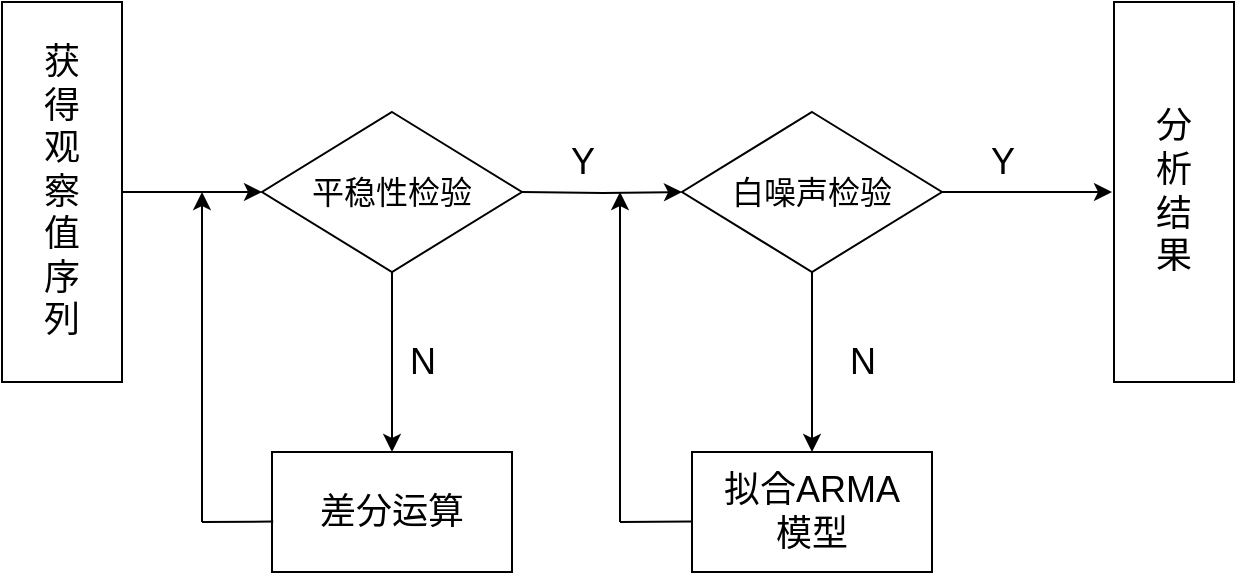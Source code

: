 <mxfile version="20.8.16" type="device"><diagram name="第 1 页" id="CXw3S2CRd3xNpwZ0f3NF"><mxGraphModel dx="1036" dy="606" grid="1" gridSize="10" guides="1" tooltips="1" connect="1" arrows="1" fold="1" page="1" pageScale="1" pageWidth="827" pageHeight="1169" math="0" shadow="0"><root><mxCell id="0"/><mxCell id="1" parent="0"/><mxCell id="VsQDnbPlN0-4TXwCk6IP-5" value="" style="edgeStyle=orthogonalEdgeStyle;rounded=0;orthogonalLoop=1;jettySize=auto;html=1;fontSize=18;" edge="1" parent="1" source="VsQDnbPlN0-4TXwCk6IP-1" target="VsQDnbPlN0-4TXwCk6IP-4"><mxGeometry relative="1" as="geometry"/></mxCell><mxCell id="VsQDnbPlN0-4TXwCk6IP-1" value="&lt;font style=&quot;font-size: 18px;&quot;&gt;获&lt;br&gt;得&lt;br&gt;观&lt;br&gt;察&lt;br&gt;值&lt;br&gt;序&lt;br&gt;列&lt;/font&gt;" style="rounded=0;whiteSpace=wrap;html=1;" vertex="1" parent="1"><mxGeometry x="150" y="170" width="60" height="190" as="geometry"/></mxCell><mxCell id="VsQDnbPlN0-4TXwCk6IP-7" value="" style="edgeStyle=orthogonalEdgeStyle;rounded=0;orthogonalLoop=1;jettySize=auto;html=1;fontSize=18;" edge="1" parent="1" target="VsQDnbPlN0-4TXwCk6IP-6"><mxGeometry relative="1" as="geometry"><mxPoint x="410" y="265" as="sourcePoint"/></mxGeometry></mxCell><mxCell id="VsQDnbPlN0-4TXwCk6IP-12" value="" style="edgeStyle=orthogonalEdgeStyle;rounded=0;orthogonalLoop=1;jettySize=auto;html=1;fontSize=16;" edge="1" parent="1" source="VsQDnbPlN0-4TXwCk6IP-4" target="VsQDnbPlN0-4TXwCk6IP-11"><mxGeometry relative="1" as="geometry"/></mxCell><mxCell id="VsQDnbPlN0-4TXwCk6IP-4" value="&lt;font style=&quot;font-size: 16px;&quot;&gt;平稳性检验&lt;/font&gt;" style="rhombus;whiteSpace=wrap;html=1;rounded=0;" vertex="1" parent="1"><mxGeometry x="280" y="225" width="130" height="80" as="geometry"/></mxCell><mxCell id="VsQDnbPlN0-4TXwCk6IP-9" value="" style="edgeStyle=orthogonalEdgeStyle;rounded=0;orthogonalLoop=1;jettySize=auto;html=1;fontSize=16;" edge="1" parent="1" source="VsQDnbPlN0-4TXwCk6IP-6"><mxGeometry relative="1" as="geometry"><mxPoint x="705" y="265" as="targetPoint"/></mxGeometry></mxCell><mxCell id="VsQDnbPlN0-4TXwCk6IP-14" value="" style="edgeStyle=orthogonalEdgeStyle;rounded=0;orthogonalLoop=1;jettySize=auto;html=1;fontSize=18;" edge="1" parent="1" source="VsQDnbPlN0-4TXwCk6IP-6" target="VsQDnbPlN0-4TXwCk6IP-13"><mxGeometry relative="1" as="geometry"/></mxCell><mxCell id="VsQDnbPlN0-4TXwCk6IP-6" value="&lt;font style=&quot;font-size: 16px;&quot;&gt;白噪声检验&lt;/font&gt;" style="rhombus;whiteSpace=wrap;html=1;rounded=0;" vertex="1" parent="1"><mxGeometry x="490" y="225" width="130" height="80" as="geometry"/></mxCell><mxCell id="VsQDnbPlN0-4TXwCk6IP-10" value="&lt;span style=&quot;font-size: 18px;&quot;&gt;分&lt;br&gt;析&lt;br&gt;结&lt;br&gt;果&lt;/span&gt;" style="rounded=0;whiteSpace=wrap;html=1;" vertex="1" parent="1"><mxGeometry x="706" y="170" width="60" height="190" as="geometry"/></mxCell><mxCell id="VsQDnbPlN0-4TXwCk6IP-11" value="&lt;font style=&quot;font-size: 18px;&quot;&gt;差分运算&lt;/font&gt;" style="rounded=0;whiteSpace=wrap;html=1;" vertex="1" parent="1"><mxGeometry x="285" y="395" width="120" height="60" as="geometry"/></mxCell><mxCell id="VsQDnbPlN0-4TXwCk6IP-13" value="&lt;font style=&quot;font-size: 18px;&quot;&gt;拟合ARMA&lt;br&gt;模型&lt;/font&gt;" style="whiteSpace=wrap;html=1;rounded=0;" vertex="1" parent="1"><mxGeometry x="495" y="395" width="120" height="60" as="geometry"/></mxCell><mxCell id="VsQDnbPlN0-4TXwCk6IP-18" value="" style="endArrow=classic;html=1;rounded=0;fontSize=18;" edge="1" parent="1"><mxGeometry width="50" height="50" relative="1" as="geometry"><mxPoint x="250" y="430" as="sourcePoint"/><mxPoint x="250" y="265" as="targetPoint"/></mxGeometry></mxCell><mxCell id="VsQDnbPlN0-4TXwCk6IP-19" value="" style="endArrow=none;html=1;rounded=0;fontSize=18;entryX=0.005;entryY=0.58;entryDx=0;entryDy=0;entryPerimeter=0;" edge="1" parent="1" target="VsQDnbPlN0-4TXwCk6IP-11"><mxGeometry width="50" height="50" relative="1" as="geometry"><mxPoint x="250" y="430" as="sourcePoint"/><mxPoint x="280" y="430" as="targetPoint"/></mxGeometry></mxCell><mxCell id="VsQDnbPlN0-4TXwCk6IP-20" value="" style="endArrow=classic;html=1;rounded=0;fontSize=18;" edge="1" parent="1"><mxGeometry width="50" height="50" relative="1" as="geometry"><mxPoint x="459" y="430" as="sourcePoint"/><mxPoint x="459" y="265" as="targetPoint"/></mxGeometry></mxCell><mxCell id="VsQDnbPlN0-4TXwCk6IP-21" value="" style="endArrow=none;html=1;rounded=0;fontSize=18;entryX=0.005;entryY=0.58;entryDx=0;entryDy=0;entryPerimeter=0;" edge="1" parent="1"><mxGeometry width="50" height="50" relative="1" as="geometry"><mxPoint x="459" y="430" as="sourcePoint"/><mxPoint x="494.6" y="429.8" as="targetPoint"/></mxGeometry></mxCell><mxCell id="VsQDnbPlN0-4TXwCk6IP-22" value="Y" style="text;html=1;align=center;verticalAlign=middle;resizable=0;points=[];autosize=1;strokeColor=none;fillColor=none;fontSize=18;" vertex="1" parent="1"><mxGeometry x="420" y="230" width="40" height="40" as="geometry"/></mxCell><mxCell id="VsQDnbPlN0-4TXwCk6IP-23" value="Y" style="text;html=1;align=center;verticalAlign=middle;resizable=0;points=[];autosize=1;strokeColor=none;fillColor=none;fontSize=18;" vertex="1" parent="1"><mxGeometry x="630" y="230" width="40" height="40" as="geometry"/></mxCell><mxCell id="VsQDnbPlN0-4TXwCk6IP-24" value="N" style="text;html=1;align=center;verticalAlign=middle;resizable=0;points=[];autosize=1;strokeColor=none;fillColor=none;fontSize=18;" vertex="1" parent="1"><mxGeometry x="340" y="330" width="40" height="40" as="geometry"/></mxCell><mxCell id="VsQDnbPlN0-4TXwCk6IP-25" value="N" style="text;html=1;align=center;verticalAlign=middle;resizable=0;points=[];autosize=1;strokeColor=none;fillColor=none;fontSize=18;" vertex="1" parent="1"><mxGeometry x="560" y="330" width="40" height="40" as="geometry"/></mxCell></root></mxGraphModel></diagram></mxfile>
